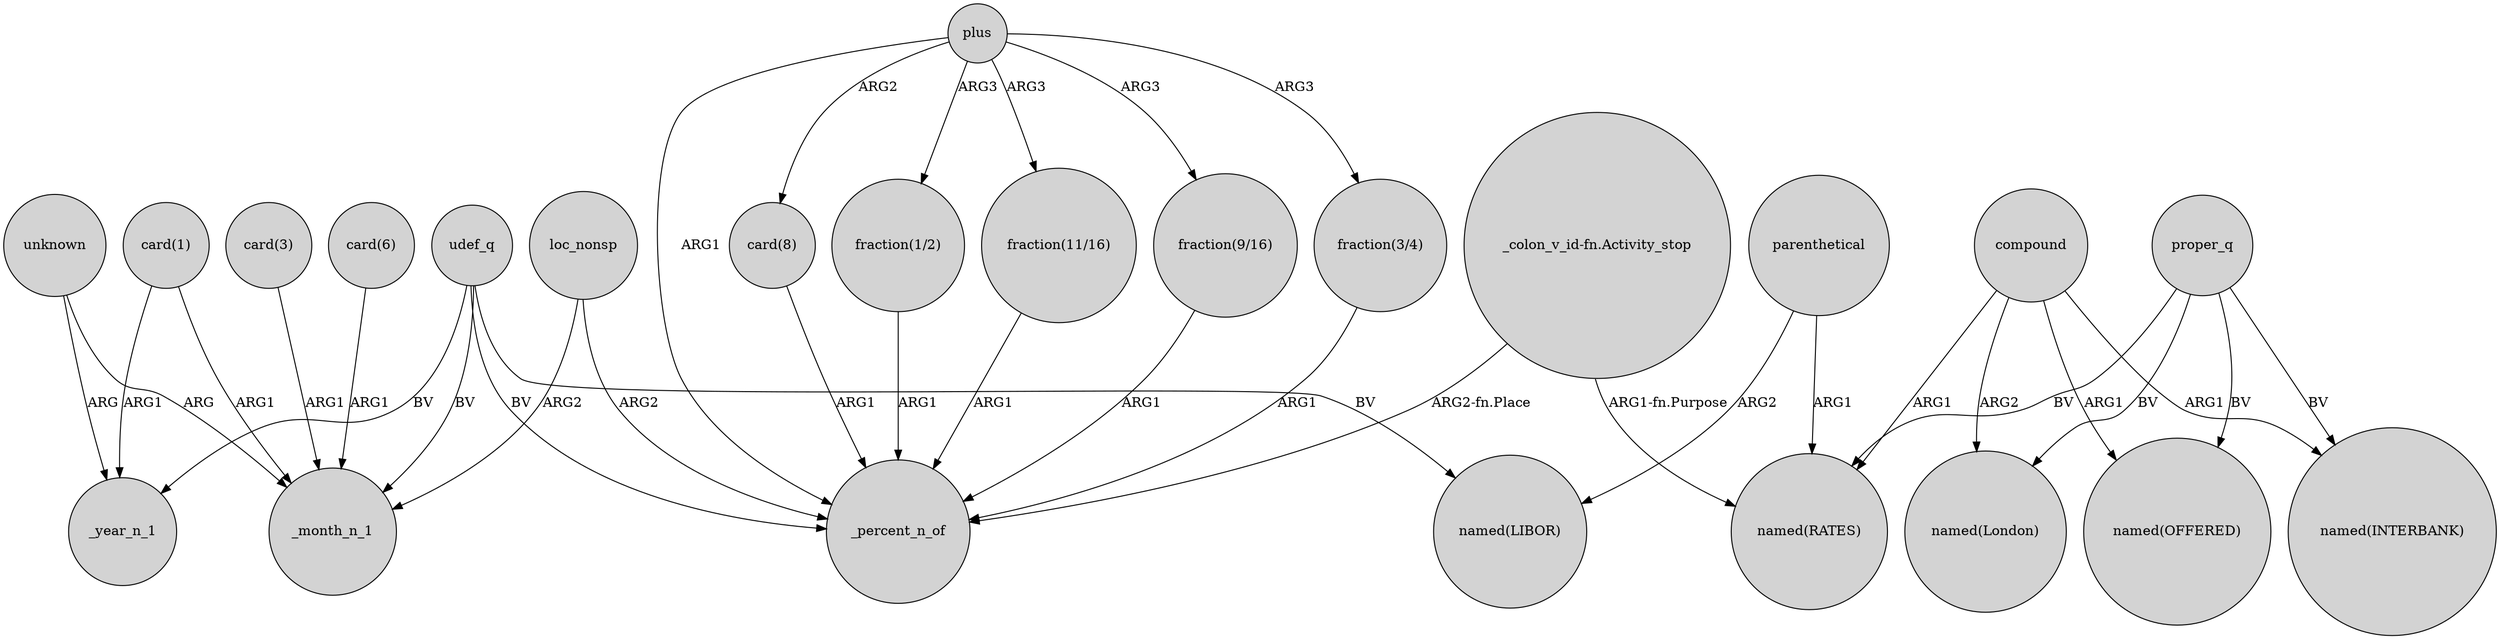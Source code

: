 digraph {
	node [shape=circle style=filled]
	udef_q -> _month_n_1 [label=BV]
	"_colon_v_id-fn.Activity_stop" -> "named(RATES)" [label="ARG1-fn.Purpose"]
	unknown -> _year_n_1 [label=ARG]
	"card(1)" -> _year_n_1 [label=ARG1]
	udef_q -> "named(LIBOR)" [label=BV]
	compound -> "named(London)" [label=ARG2]
	plus -> "card(8)" [label=ARG2]
	"_colon_v_id-fn.Activity_stop" -> _percent_n_of [label="ARG2-fn.Place"]
	"card(3)" -> _month_n_1 [label=ARG1]
	proper_q -> "named(INTERBANK)" [label=BV]
	compound -> "named(OFFERED)" [label=ARG1]
	proper_q -> "named(OFFERED)" [label=BV]
	"card(8)" -> _percent_n_of [label=ARG1]
	proper_q -> "named(RATES)" [label=BV]
	loc_nonsp -> _month_n_1 [label=ARG2]
	plus -> _percent_n_of [label=ARG1]
	parenthetical -> "named(RATES)" [label=ARG1]
	"card(1)" -> _month_n_1 [label=ARG1]
	"fraction(1/2)" -> _percent_n_of [label=ARG1]
	udef_q -> _percent_n_of [label=BV]
	parenthetical -> "named(LIBOR)" [label=ARG2]
	plus -> "fraction(11/16)" [label=ARG3]
	compound -> "named(INTERBANK)" [label=ARG1]
	"fraction(9/16)" -> _percent_n_of [label=ARG1]
	"fraction(11/16)" -> _percent_n_of [label=ARG1]
	compound -> "named(RATES)" [label=ARG1]
	proper_q -> "named(London)" [label=BV]
	udef_q -> _year_n_1 [label=BV]
	"fraction(3/4)" -> _percent_n_of [label=ARG1]
	plus -> "fraction(3/4)" [label=ARG3]
	plus -> "fraction(9/16)" [label=ARG3]
	"card(6)" -> _month_n_1 [label=ARG1]
	plus -> "fraction(1/2)" [label=ARG3]
	unknown -> _month_n_1 [label=ARG]
	loc_nonsp -> _percent_n_of [label=ARG2]
}
